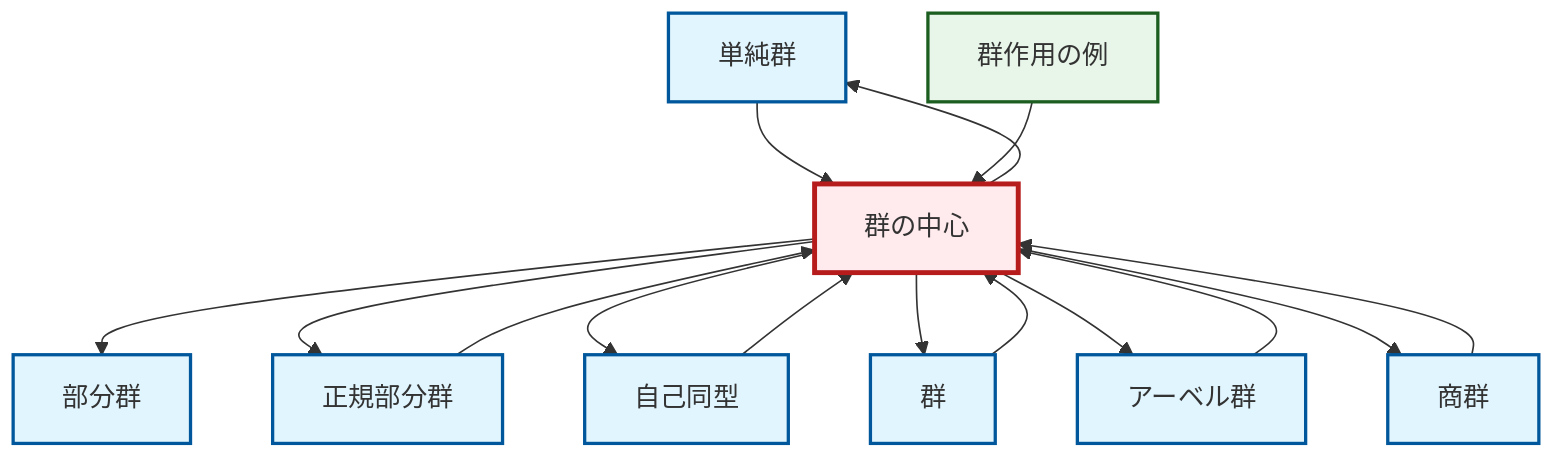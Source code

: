 graph TD
    classDef definition fill:#e1f5fe,stroke:#01579b,stroke-width:2px
    classDef theorem fill:#f3e5f5,stroke:#4a148c,stroke-width:2px
    classDef axiom fill:#fff3e0,stroke:#e65100,stroke-width:2px
    classDef example fill:#e8f5e9,stroke:#1b5e20,stroke-width:2px
    classDef current fill:#ffebee,stroke:#b71c1c,stroke-width:3px
    def-subgroup["部分群"]:::definition
    def-simple-group["単純群"]:::definition
    def-center-of-group["群の中心"]:::definition
    ex-group-action-examples["群作用の例"]:::example
    def-normal-subgroup["正規部分群"]:::definition
    def-group["群"]:::definition
    def-quotient-group["商群"]:::definition
    def-automorphism["自己同型"]:::definition
    def-abelian-group["アーベル群"]:::definition
    def-simple-group --> def-center-of-group
    def-center-of-group --> def-subgroup
    def-center-of-group --> def-normal-subgroup
    def-center-of-group --> def-automorphism
    def-center-of-group --> def-simple-group
    def-abelian-group --> def-center-of-group
    def-center-of-group --> def-group
    def-group --> def-center-of-group
    def-center-of-group --> def-abelian-group
    def-normal-subgroup --> def-center-of-group
    def-quotient-group --> def-center-of-group
    def-center-of-group --> def-quotient-group
    ex-group-action-examples --> def-center-of-group
    def-automorphism --> def-center-of-group
    class def-center-of-group current
